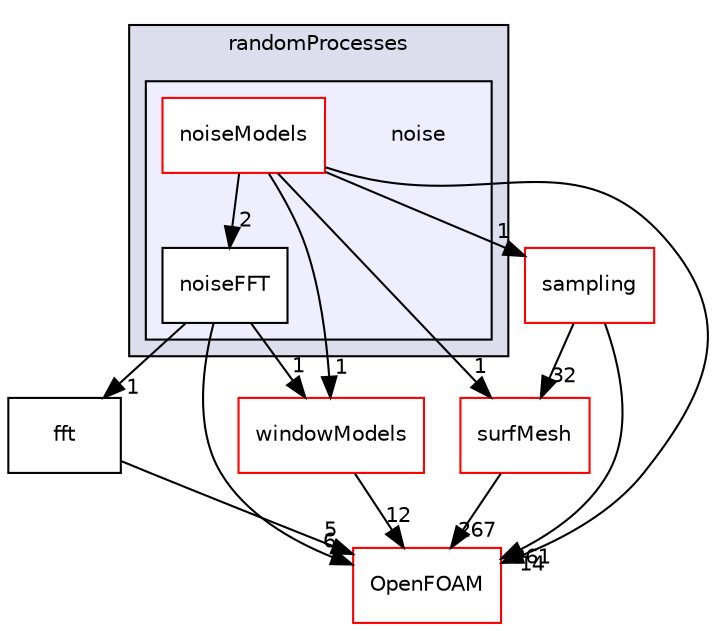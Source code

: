 digraph "src/randomProcesses/noise" {
  bgcolor=transparent;
  compound=true
  node [ fontsize="10", fontname="Helvetica"];
  edge [ labelfontsize="10", labelfontname="Helvetica"];
  subgraph clusterdir_6992af9b03f6fc22ea45caf98ff89caa {
    graph [ bgcolor="#ddddee", pencolor="black", label="randomProcesses" fontname="Helvetica", fontsize="10", URL="dir_6992af9b03f6fc22ea45caf98ff89caa.html"]
  subgraph clusterdir_961fac5356e98051294954c7e09f6043 {
    graph [ bgcolor="#eeeeff", pencolor="black", label="" URL="dir_961fac5356e98051294954c7e09f6043.html"];
    dir_961fac5356e98051294954c7e09f6043 [shape=plaintext label="noise"];
    dir_2b0c4fb1ce1a98fdfc0b99efde8e1f3c [shape=box label="noiseFFT" color="black" fillcolor="white" style="filled" URL="dir_2b0c4fb1ce1a98fdfc0b99efde8e1f3c.html"];
    dir_70b08ab0c00b2b2e8aa8b5ce02f0b28f [shape=box label="noiseModels" color="red" fillcolor="white" style="filled" URL="dir_70b08ab0c00b2b2e8aa8b5ce02f0b28f.html"];
  }
  }
  dir_24a3817a3c61c11f04a0a72057522f4f [shape=box label="sampling" color="red" URL="dir_24a3817a3c61c11f04a0a72057522f4f.html"];
  dir_0a88fe22feb23ce5f078a04a1df67721 [shape=box label="surfMesh" color="red" URL="dir_0a88fe22feb23ce5f078a04a1df67721.html"];
  dir_afc6b950f4df59744860d38e9c4c8c41 [shape=box label="fft" URL="dir_afc6b950f4df59744860d38e9c4c8c41.html"];
  dir_c5473ff19b20e6ec4dfe5c310b3778a8 [shape=box label="OpenFOAM" color="red" URL="dir_c5473ff19b20e6ec4dfe5c310b3778a8.html"];
  dir_b8f1823f9c5a8389ffb5d2d4a123a4f8 [shape=box label="windowModels" color="red" URL="dir_b8f1823f9c5a8389ffb5d2d4a123a4f8.html"];
  dir_24a3817a3c61c11f04a0a72057522f4f->dir_0a88fe22feb23ce5f078a04a1df67721 [headlabel="32", labeldistance=1.5 headhref="dir_003550_003623.html"];
  dir_24a3817a3c61c11f04a0a72057522f4f->dir_c5473ff19b20e6ec4dfe5c310b3778a8 [headlabel="261", labeldistance=1.5 headhref="dir_003550_002151.html"];
  dir_0a88fe22feb23ce5f078a04a1df67721->dir_c5473ff19b20e6ec4dfe5c310b3778a8 [headlabel="267", labeldistance=1.5 headhref="dir_003623_002151.html"];
  dir_70b08ab0c00b2b2e8aa8b5ce02f0b28f->dir_24a3817a3c61c11f04a0a72057522f4f [headlabel="1", labeldistance=1.5 headhref="dir_003384_003550.html"];
  dir_70b08ab0c00b2b2e8aa8b5ce02f0b28f->dir_0a88fe22feb23ce5f078a04a1df67721 [headlabel="1", labeldistance=1.5 headhref="dir_003384_003623.html"];
  dir_70b08ab0c00b2b2e8aa8b5ce02f0b28f->dir_2b0c4fb1ce1a98fdfc0b99efde8e1f3c [headlabel="2", labeldistance=1.5 headhref="dir_003384_003383.html"];
  dir_70b08ab0c00b2b2e8aa8b5ce02f0b28f->dir_c5473ff19b20e6ec4dfe5c310b3778a8 [headlabel="14", labeldistance=1.5 headhref="dir_003384_002151.html"];
  dir_70b08ab0c00b2b2e8aa8b5ce02f0b28f->dir_b8f1823f9c5a8389ffb5d2d4a123a4f8 [headlabel="1", labeldistance=1.5 headhref="dir_003384_001542.html"];
  dir_2b0c4fb1ce1a98fdfc0b99efde8e1f3c->dir_afc6b950f4df59744860d38e9c4c8c41 [headlabel="1", labeldistance=1.5 headhref="dir_003383_003380.html"];
  dir_2b0c4fb1ce1a98fdfc0b99efde8e1f3c->dir_c5473ff19b20e6ec4dfe5c310b3778a8 [headlabel="6", labeldistance=1.5 headhref="dir_003383_002151.html"];
  dir_2b0c4fb1ce1a98fdfc0b99efde8e1f3c->dir_b8f1823f9c5a8389ffb5d2d4a123a4f8 [headlabel="1", labeldistance=1.5 headhref="dir_003383_001542.html"];
  dir_afc6b950f4df59744860d38e9c4c8c41->dir_c5473ff19b20e6ec4dfe5c310b3778a8 [headlabel="5", labeldistance=1.5 headhref="dir_003380_002151.html"];
  dir_b8f1823f9c5a8389ffb5d2d4a123a4f8->dir_c5473ff19b20e6ec4dfe5c310b3778a8 [headlabel="12", labeldistance=1.5 headhref="dir_001542_002151.html"];
}
